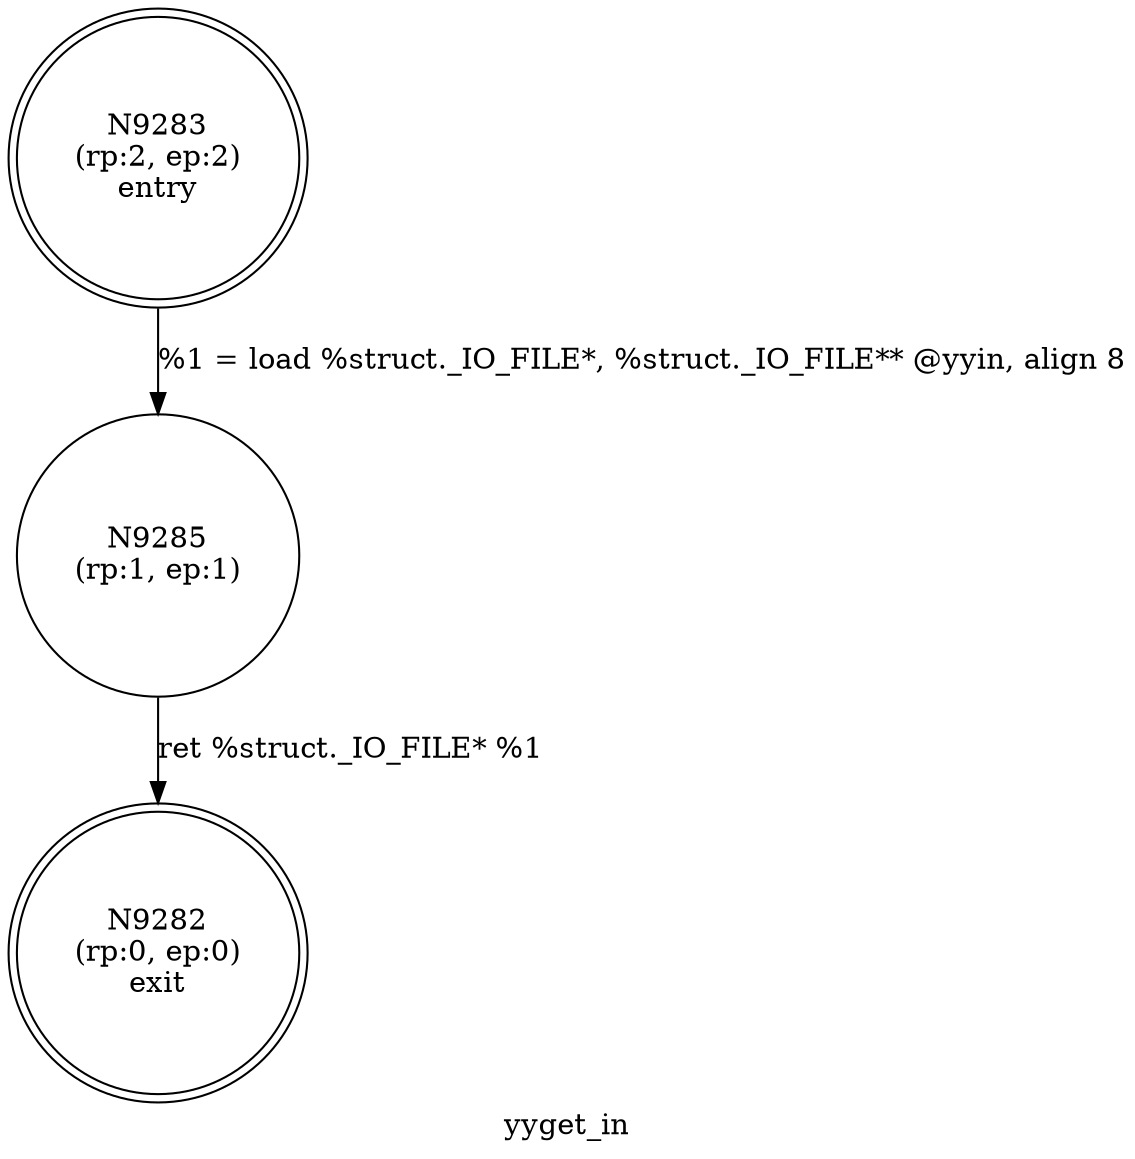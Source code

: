 digraph yyget_in {
label="yyget_in"
9282 [label="N9282\n(rp:0, ep:0)\nexit", shape="doublecircle"]
9283 [label="N9283\n(rp:2, ep:2)\nentry", shape="doublecircle"]
9283 -> 9285 [label="%1 = load %struct._IO_FILE*, %struct._IO_FILE** @yyin, align 8"]
9285 [label="N9285\n(rp:1, ep:1)", shape="circle"]
9285 -> 9282 [label="ret %struct._IO_FILE* %1"]
}
